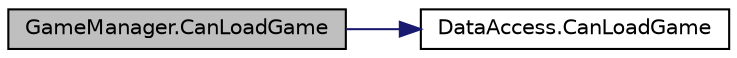digraph "GameManager.CanLoadGame"
{
  edge [fontname="Helvetica",fontsize="10",labelfontname="Helvetica",labelfontsize="10"];
  node [fontname="Helvetica",fontsize="10",shape=record];
  rankdir="LR";
  Node15 [label="GameManager.CanLoadGame",height=0.2,width=0.4,color="black", fillcolor="grey75", style="filled", fontcolor="black"];
  Node15 -> Node16 [color="midnightblue",fontsize="10",style="solid",fontname="Helvetica"];
  Node16 [label="DataAccess.CanLoadGame",height=0.2,width=0.4,color="black", fillcolor="white", style="filled",URL="$class_data_access.html#af8bd13a60b5d9b6aa7726939efe9ad9c",tooltip="Determines if the file GameData.dat exist. "];
}
